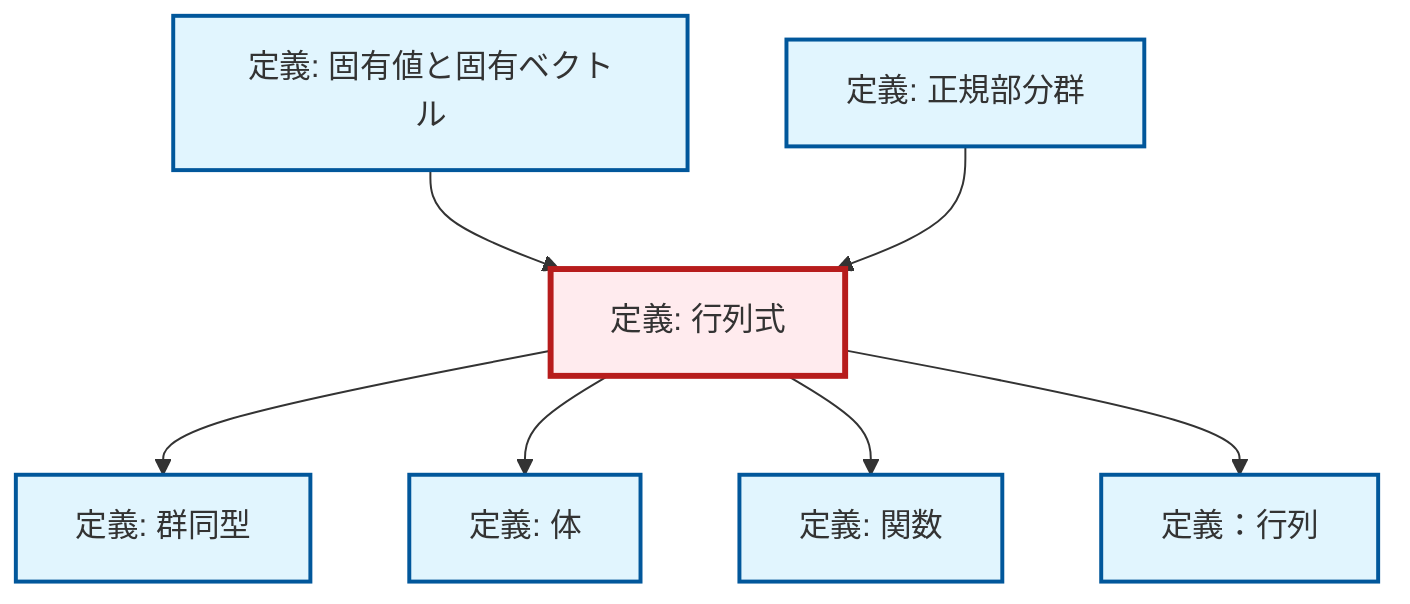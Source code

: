 graph TD
    classDef definition fill:#e1f5fe,stroke:#01579b,stroke-width:2px
    classDef theorem fill:#f3e5f5,stroke:#4a148c,stroke-width:2px
    classDef axiom fill:#fff3e0,stroke:#e65100,stroke-width:2px
    classDef example fill:#e8f5e9,stroke:#1b5e20,stroke-width:2px
    classDef current fill:#ffebee,stroke:#b71c1c,stroke-width:3px
    def-determinant["定義: 行列式"]:::definition
    def-eigenvalue-eigenvector["定義: 固有値と固有ベクトル"]:::definition
    def-field["定義: 体"]:::definition
    def-matrix["定義：行列"]:::definition
    def-isomorphism["定義: 群同型"]:::definition
    def-function["定義: 関数"]:::definition
    def-normal-subgroup["定義: 正規部分群"]:::definition
    def-determinant --> def-isomorphism
    def-determinant --> def-field
    def-determinant --> def-function
    def-eigenvalue-eigenvector --> def-determinant
    def-normal-subgroup --> def-determinant
    def-determinant --> def-matrix
    class def-determinant current